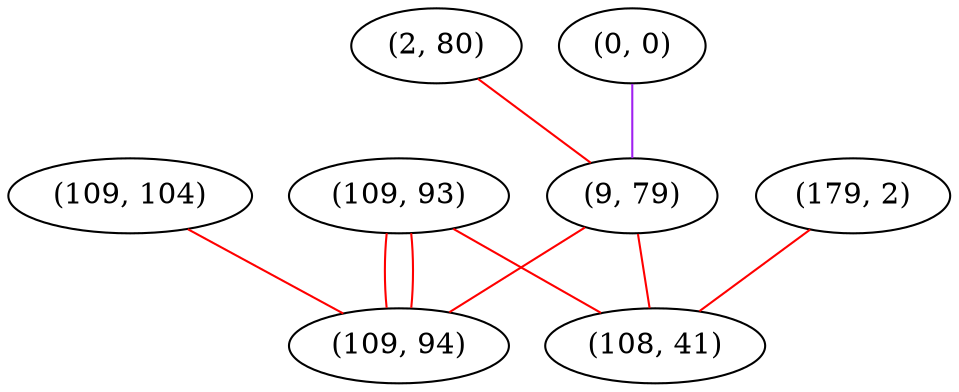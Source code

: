 graph "" {
"(2, 80)";
"(0, 0)";
"(9, 79)";
"(179, 2)";
"(109, 93)";
"(109, 104)";
"(109, 94)";
"(108, 41)";
"(2, 80)" -- "(9, 79)"  [color=red, key=0, weight=1];
"(0, 0)" -- "(9, 79)"  [color=purple, key=0, weight=4];
"(9, 79)" -- "(109, 94)"  [color=red, key=0, weight=1];
"(9, 79)" -- "(108, 41)"  [color=red, key=0, weight=1];
"(179, 2)" -- "(108, 41)"  [color=red, key=0, weight=1];
"(109, 93)" -- "(109, 94)"  [color=red, key=0, weight=1];
"(109, 93)" -- "(109, 94)"  [color=red, key=1, weight=1];
"(109, 93)" -- "(108, 41)"  [color=red, key=0, weight=1];
"(109, 104)" -- "(109, 94)"  [color=red, key=0, weight=1];
}
